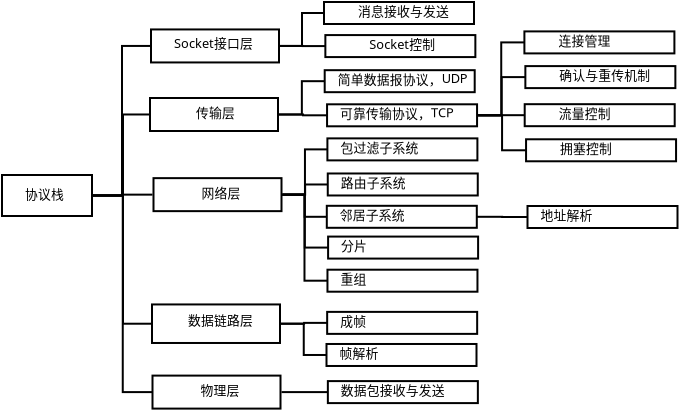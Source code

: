 <?xml version="1.0" encoding="UTF-8"?>
<dia:diagram xmlns:dia="http://www.lysator.liu.se/~alla/dia/">
  <dia:layer name="Background" visible="true" active="true">
    <dia:object type="Standard - Box" version="0" id="O0">
      <dia:attribute name="obj_pos">
        <dia:point val="1.3,0.113"/>
      </dia:attribute>
      <dia:attribute name="obj_bb">
        <dia:rectangle val="1.25,0.062;5.85,2.212"/>
      </dia:attribute>
      <dia:attribute name="elem_corner">
        <dia:point val="1.3,0.113"/>
      </dia:attribute>
      <dia:attribute name="elem_width">
        <dia:real val="4.5"/>
      </dia:attribute>
      <dia:attribute name="elem_height">
        <dia:real val="2.05"/>
      </dia:attribute>
      <dia:attribute name="show_background">
        <dia:boolean val="true"/>
      </dia:attribute>
    </dia:object>
    <dia:object type="Standard - Text" version="1" id="O1">
      <dia:attribute name="obj_pos">
        <dia:point val="2.45,1.312"/>
      </dia:attribute>
      <dia:attribute name="obj_bb">
        <dia:rectangle val="2.45,0.695;4.37,1.502"/>
      </dia:attribute>
      <dia:attribute name="text">
        <dia:composite type="text">
          <dia:attribute name="string">
            <dia:string>#协议栈#</dia:string>
          </dia:attribute>
          <dia:attribute name="font">
            <dia:font family="sans" style="0" name="Helvetica"/>
          </dia:attribute>
          <dia:attribute name="height">
            <dia:real val="0.8"/>
          </dia:attribute>
          <dia:attribute name="pos">
            <dia:point val="2.45,1.312"/>
          </dia:attribute>
          <dia:attribute name="color">
            <dia:color val="#000000"/>
          </dia:attribute>
          <dia:attribute name="alignment">
            <dia:enum val="0"/>
          </dia:attribute>
        </dia:composite>
      </dia:attribute>
      <dia:attribute name="valign">
        <dia:enum val="3"/>
      </dia:attribute>
    </dia:object>
    <dia:object type="Standard - Box" version="0" id="O2">
      <dia:attribute name="obj_pos">
        <dia:point val="8.7,-3.737"/>
      </dia:attribute>
      <dia:attribute name="obj_bb">
        <dia:rectangle val="8.65,-3.788;15.15,-2.038"/>
      </dia:attribute>
      <dia:attribute name="elem_corner">
        <dia:point val="8.7,-3.737"/>
      </dia:attribute>
      <dia:attribute name="elem_width">
        <dia:real val="6.4"/>
      </dia:attribute>
      <dia:attribute name="elem_height">
        <dia:real val="1.65"/>
      </dia:attribute>
      <dia:attribute name="show_background">
        <dia:boolean val="true"/>
      </dia:attribute>
    </dia:object>
    <dia:object type="Standard - Text" version="1" id="O3">
      <dia:attribute name="obj_pos">
        <dia:point val="11,-2.763"/>
      </dia:attribute>
      <dia:attribute name="obj_bb">
        <dia:rectangle val="11,-3.38;12.92,-2.572"/>
      </dia:attribute>
      <dia:attribute name="text">
        <dia:composite type="text">
          <dia:attribute name="string">
            <dia:string>#传输层#</dia:string>
          </dia:attribute>
          <dia:attribute name="font">
            <dia:font family="sans" style="0" name="Helvetica"/>
          </dia:attribute>
          <dia:attribute name="height">
            <dia:real val="0.8"/>
          </dia:attribute>
          <dia:attribute name="pos">
            <dia:point val="11,-2.763"/>
          </dia:attribute>
          <dia:attribute name="color">
            <dia:color val="#000000"/>
          </dia:attribute>
          <dia:attribute name="alignment">
            <dia:enum val="0"/>
          </dia:attribute>
        </dia:composite>
      </dia:attribute>
      <dia:attribute name="valign">
        <dia:enum val="3"/>
      </dia:attribute>
    </dia:object>
    <dia:object type="Standard - Box" version="0" id="O4">
      <dia:attribute name="obj_pos">
        <dia:point val="8.875,0.27"/>
      </dia:attribute>
      <dia:attribute name="obj_bb">
        <dia:rectangle val="8.825,0.22;15.325,1.97"/>
      </dia:attribute>
      <dia:attribute name="elem_corner">
        <dia:point val="8.875,0.27"/>
      </dia:attribute>
      <dia:attribute name="elem_width">
        <dia:real val="6.4"/>
      </dia:attribute>
      <dia:attribute name="elem_height">
        <dia:real val="1.65"/>
      </dia:attribute>
      <dia:attribute name="show_background">
        <dia:boolean val="true"/>
      </dia:attribute>
    </dia:object>
    <dia:object type="Standard - Text" version="1" id="O5">
      <dia:attribute name="obj_pos">
        <dia:point val="11.275,1.245"/>
      </dia:attribute>
      <dia:attribute name="obj_bb">
        <dia:rectangle val="11.275,0.627;13.195,1.435"/>
      </dia:attribute>
      <dia:attribute name="text">
        <dia:composite type="text">
          <dia:attribute name="string">
            <dia:string>#网络层#</dia:string>
          </dia:attribute>
          <dia:attribute name="font">
            <dia:font family="sans" style="0" name="Helvetica"/>
          </dia:attribute>
          <dia:attribute name="height">
            <dia:real val="0.8"/>
          </dia:attribute>
          <dia:attribute name="pos">
            <dia:point val="11.275,1.245"/>
          </dia:attribute>
          <dia:attribute name="color">
            <dia:color val="#000000"/>
          </dia:attribute>
          <dia:attribute name="alignment">
            <dia:enum val="0"/>
          </dia:attribute>
        </dia:composite>
      </dia:attribute>
      <dia:attribute name="valign">
        <dia:enum val="3"/>
      </dia:attribute>
    </dia:object>
    <dia:object type="Standard - Box" version="0" id="O6">
      <dia:attribute name="obj_pos">
        <dia:point val="8.75,-7.165"/>
      </dia:attribute>
      <dia:attribute name="obj_bb">
        <dia:rectangle val="8.7,-7.215;15.2,-5.465"/>
      </dia:attribute>
      <dia:attribute name="elem_corner">
        <dia:point val="8.75,-7.165"/>
      </dia:attribute>
      <dia:attribute name="elem_width">
        <dia:real val="6.4"/>
      </dia:attribute>
      <dia:attribute name="elem_height">
        <dia:real val="1.65"/>
      </dia:attribute>
      <dia:attribute name="show_background">
        <dia:boolean val="true"/>
      </dia:attribute>
    </dia:object>
    <dia:object type="Standard - Text" version="1" id="O7">
      <dia:attribute name="obj_pos">
        <dia:point val="9.9,-6.24"/>
      </dia:attribute>
      <dia:attribute name="obj_bb">
        <dia:rectangle val="9.9,-6.857;13.965,-6.05"/>
      </dia:attribute>
      <dia:attribute name="text">
        <dia:composite type="text">
          <dia:attribute name="string">
            <dia:string>#Socket接口层#</dia:string>
          </dia:attribute>
          <dia:attribute name="font">
            <dia:font family="sans" style="0" name="Helvetica"/>
          </dia:attribute>
          <dia:attribute name="height">
            <dia:real val="0.8"/>
          </dia:attribute>
          <dia:attribute name="pos">
            <dia:point val="9.9,-6.24"/>
          </dia:attribute>
          <dia:attribute name="color">
            <dia:color val="#000000"/>
          </dia:attribute>
          <dia:attribute name="alignment">
            <dia:enum val="0"/>
          </dia:attribute>
        </dia:composite>
      </dia:attribute>
      <dia:attribute name="valign">
        <dia:enum val="3"/>
      </dia:attribute>
    </dia:object>
    <dia:object type="Standard - Box" version="0" id="O8">
      <dia:attribute name="obj_pos">
        <dia:point val="8.8,6.585"/>
      </dia:attribute>
      <dia:attribute name="obj_bb">
        <dia:rectangle val="8.75,6.535;15.25,8.562"/>
      </dia:attribute>
      <dia:attribute name="elem_corner">
        <dia:point val="8.8,6.585"/>
      </dia:attribute>
      <dia:attribute name="elem_width">
        <dia:real val="6.4"/>
      </dia:attribute>
      <dia:attribute name="elem_height">
        <dia:real val="1.927"/>
      </dia:attribute>
      <dia:attribute name="show_background">
        <dia:boolean val="true"/>
      </dia:attribute>
    </dia:object>
    <dia:object type="Standard - Text" version="1" id="O9">
      <dia:attribute name="obj_pos">
        <dia:point val="10.6,7.61"/>
      </dia:attribute>
      <dia:attribute name="obj_bb">
        <dia:rectangle val="10.6,6.992;13.8,7.8"/>
      </dia:attribute>
      <dia:attribute name="text">
        <dia:composite type="text">
          <dia:attribute name="string">
            <dia:string>#数据链路层#</dia:string>
          </dia:attribute>
          <dia:attribute name="font">
            <dia:font family="sans" style="0" name="Helvetica"/>
          </dia:attribute>
          <dia:attribute name="height">
            <dia:real val="0.8"/>
          </dia:attribute>
          <dia:attribute name="pos">
            <dia:point val="10.6,7.61"/>
          </dia:attribute>
          <dia:attribute name="color">
            <dia:color val="#000000"/>
          </dia:attribute>
          <dia:attribute name="alignment">
            <dia:enum val="0"/>
          </dia:attribute>
        </dia:composite>
      </dia:attribute>
      <dia:attribute name="valign">
        <dia:enum val="3"/>
      </dia:attribute>
    </dia:object>
    <dia:object type="Standard - Box" version="0" id="O10">
      <dia:attribute name="obj_pos">
        <dia:point val="8.825,10.143"/>
      </dia:attribute>
      <dia:attribute name="obj_bb">
        <dia:rectangle val="8.775,10.092;15.275,11.842"/>
      </dia:attribute>
      <dia:attribute name="elem_corner">
        <dia:point val="8.825,10.143"/>
      </dia:attribute>
      <dia:attribute name="elem_width">
        <dia:real val="6.4"/>
      </dia:attribute>
      <dia:attribute name="elem_height">
        <dia:real val="1.65"/>
      </dia:attribute>
      <dia:attribute name="show_background">
        <dia:boolean val="true"/>
      </dia:attribute>
    </dia:object>
    <dia:object type="Standard - Text" version="1" id="O11">
      <dia:attribute name="obj_pos">
        <dia:point val="11.225,11.117"/>
      </dia:attribute>
      <dia:attribute name="obj_bb">
        <dia:rectangle val="11.225,10.5;13.145,11.307"/>
      </dia:attribute>
      <dia:attribute name="text">
        <dia:composite type="text">
          <dia:attribute name="string">
            <dia:string>#物理层#</dia:string>
          </dia:attribute>
          <dia:attribute name="font">
            <dia:font family="sans" style="0" name="Helvetica"/>
          </dia:attribute>
          <dia:attribute name="height">
            <dia:real val="0.8"/>
          </dia:attribute>
          <dia:attribute name="pos">
            <dia:point val="11.225,11.117"/>
          </dia:attribute>
          <dia:attribute name="color">
            <dia:color val="#000000"/>
          </dia:attribute>
          <dia:attribute name="alignment">
            <dia:enum val="0"/>
          </dia:attribute>
        </dia:composite>
      </dia:attribute>
      <dia:attribute name="valign">
        <dia:enum val="3"/>
      </dia:attribute>
    </dia:object>
    <dia:object type="Standard - ZigZagLine" version="1" id="O12">
      <dia:attribute name="obj_pos">
        <dia:point val="5.85,1.137"/>
      </dia:attribute>
      <dia:attribute name="obj_bb">
        <dia:rectangle val="5.8,-6.39;8.8,1.188"/>
      </dia:attribute>
      <dia:attribute name="orth_points">
        <dia:point val="5.85,1.137"/>
        <dia:point val="7.3,1.137"/>
        <dia:point val="7.3,-6.34"/>
        <dia:point val="8.75,-6.34"/>
      </dia:attribute>
      <dia:attribute name="orth_orient">
        <dia:enum val="0"/>
        <dia:enum val="1"/>
        <dia:enum val="0"/>
      </dia:attribute>
      <dia:attribute name="autorouting">
        <dia:boolean val="true"/>
      </dia:attribute>
      <dia:connections>
        <dia:connection handle="0" to="O0" connection="8"/>
        <dia:connection handle="1" to="O6" connection="3"/>
      </dia:connections>
    </dia:object>
    <dia:object type="Standard - ZigZagLine" version="1" id="O13">
      <dia:attribute name="obj_pos">
        <dia:point val="5.85,1.137"/>
      </dia:attribute>
      <dia:attribute name="obj_bb">
        <dia:rectangle val="5.8,1.045;8.875,1.188"/>
      </dia:attribute>
      <dia:attribute name="orth_points">
        <dia:point val="5.85,1.137"/>
        <dia:point val="7.337,1.137"/>
        <dia:point val="7.337,1.095"/>
        <dia:point val="8.825,1.095"/>
      </dia:attribute>
      <dia:attribute name="orth_orient">
        <dia:enum val="0"/>
        <dia:enum val="1"/>
        <dia:enum val="0"/>
      </dia:attribute>
      <dia:attribute name="autorouting">
        <dia:boolean val="true"/>
      </dia:attribute>
      <dia:connections>
        <dia:connection handle="0" to="O0" connection="8"/>
        <dia:connection handle="1" to="O4" connection="8"/>
      </dia:connections>
    </dia:object>
    <dia:object type="Standard - ZigZagLine" version="1" id="O14">
      <dia:attribute name="obj_pos">
        <dia:point val="5.8,1.137"/>
      </dia:attribute>
      <dia:attribute name="obj_bb">
        <dia:rectangle val="5.75,1.087;8.85,7.599"/>
      </dia:attribute>
      <dia:attribute name="orth_points">
        <dia:point val="5.8,1.137"/>
        <dia:point val="7.35,1.137"/>
        <dia:point val="7.35,7.549"/>
        <dia:point val="8.8,7.549"/>
      </dia:attribute>
      <dia:attribute name="orth_orient">
        <dia:enum val="0"/>
        <dia:enum val="1"/>
        <dia:enum val="0"/>
      </dia:attribute>
      <dia:attribute name="autorouting">
        <dia:boolean val="false"/>
      </dia:attribute>
      <dia:connections>
        <dia:connection handle="0" to="O0" connection="4"/>
        <dia:connection handle="1" to="O8" connection="3"/>
      </dia:connections>
    </dia:object>
    <dia:object type="Standard - ZigZagLine" version="1" id="O15">
      <dia:attribute name="obj_pos">
        <dia:point val="5.85,1.137"/>
      </dia:attribute>
      <dia:attribute name="obj_bb">
        <dia:rectangle val="5.8,1.087;8.875,11.018"/>
      </dia:attribute>
      <dia:attribute name="orth_points">
        <dia:point val="5.85,1.137"/>
        <dia:point val="7.338,1.137"/>
        <dia:point val="7.338,10.967"/>
        <dia:point val="8.825,10.967"/>
      </dia:attribute>
      <dia:attribute name="orth_orient">
        <dia:enum val="0"/>
        <dia:enum val="1"/>
        <dia:enum val="0"/>
      </dia:attribute>
      <dia:attribute name="autorouting">
        <dia:boolean val="true"/>
      </dia:attribute>
      <dia:connections>
        <dia:connection handle="0" to="O0" connection="8"/>
        <dia:connection handle="1" to="O10" connection="3"/>
      </dia:connections>
    </dia:object>
    <dia:object type="Standard - Box" version="0" id="O16">
      <dia:attribute name="obj_pos">
        <dia:point val="17.4,-8.537"/>
      </dia:attribute>
      <dia:attribute name="obj_bb">
        <dia:rectangle val="17.35,-8.588;24.95,-7.388"/>
      </dia:attribute>
      <dia:attribute name="elem_corner">
        <dia:point val="17.4,-8.537"/>
      </dia:attribute>
      <dia:attribute name="elem_width">
        <dia:real val="7.5"/>
      </dia:attribute>
      <dia:attribute name="elem_height">
        <dia:real val="1.1"/>
      </dia:attribute>
      <dia:attribute name="show_background">
        <dia:boolean val="true"/>
      </dia:attribute>
    </dia:object>
    <dia:object type="Standard - Text" version="1" id="O17">
      <dia:attribute name="obj_pos">
        <dia:point val="19.1,-7.838"/>
      </dia:attribute>
      <dia:attribute name="obj_bb">
        <dia:rectangle val="19.1,-8.455;23.58,-7.647"/>
      </dia:attribute>
      <dia:attribute name="text">
        <dia:composite type="text">
          <dia:attribute name="string">
            <dia:string>#消息接收与发送#</dia:string>
          </dia:attribute>
          <dia:attribute name="font">
            <dia:font family="sans" style="0" name="Helvetica"/>
          </dia:attribute>
          <dia:attribute name="height">
            <dia:real val="0.8"/>
          </dia:attribute>
          <dia:attribute name="pos">
            <dia:point val="19.1,-7.838"/>
          </dia:attribute>
          <dia:attribute name="color">
            <dia:color val="#000000"/>
          </dia:attribute>
          <dia:attribute name="alignment">
            <dia:enum val="0"/>
          </dia:attribute>
        </dia:composite>
      </dia:attribute>
      <dia:attribute name="valign">
        <dia:enum val="3"/>
      </dia:attribute>
    </dia:object>
    <dia:object type="Standard - Box" version="0" id="O18">
      <dia:attribute name="obj_pos">
        <dia:point val="17.468,-6.883"/>
      </dia:attribute>
      <dia:attribute name="obj_bb">
        <dia:rectangle val="17.418,-6.933;25.018,-5.732"/>
      </dia:attribute>
      <dia:attribute name="elem_corner">
        <dia:point val="17.468,-6.883"/>
      </dia:attribute>
      <dia:attribute name="elem_width">
        <dia:real val="7.5"/>
      </dia:attribute>
      <dia:attribute name="elem_height">
        <dia:real val="1.1"/>
      </dia:attribute>
      <dia:attribute name="show_background">
        <dia:boolean val="true"/>
      </dia:attribute>
    </dia:object>
    <dia:object type="Standard - Text" version="1" id="O19">
      <dia:attribute name="obj_pos">
        <dia:point val="19.668,-6.183"/>
      </dia:attribute>
      <dia:attribute name="obj_bb">
        <dia:rectangle val="19.668,-6.8;23.093,-5.992"/>
      </dia:attribute>
      <dia:attribute name="text">
        <dia:composite type="text">
          <dia:attribute name="string">
            <dia:string>#Socket控制#</dia:string>
          </dia:attribute>
          <dia:attribute name="font">
            <dia:font family="sans" style="0" name="Helvetica"/>
          </dia:attribute>
          <dia:attribute name="height">
            <dia:real val="0.8"/>
          </dia:attribute>
          <dia:attribute name="pos">
            <dia:point val="19.668,-6.183"/>
          </dia:attribute>
          <dia:attribute name="color">
            <dia:color val="#000000"/>
          </dia:attribute>
          <dia:attribute name="alignment">
            <dia:enum val="0"/>
          </dia:attribute>
        </dia:composite>
      </dia:attribute>
      <dia:attribute name="valign">
        <dia:enum val="3"/>
      </dia:attribute>
    </dia:object>
    <dia:object type="Standard - Box" version="0" id="O20">
      <dia:attribute name="obj_pos">
        <dia:point val="17.435,-5.128"/>
      </dia:attribute>
      <dia:attribute name="obj_bb">
        <dia:rectangle val="17.385,-5.178;24.985,-3.978"/>
      </dia:attribute>
      <dia:attribute name="elem_corner">
        <dia:point val="17.435,-5.128"/>
      </dia:attribute>
      <dia:attribute name="elem_width">
        <dia:real val="7.5"/>
      </dia:attribute>
      <dia:attribute name="elem_height">
        <dia:real val="1.1"/>
      </dia:attribute>
      <dia:attribute name="show_background">
        <dia:boolean val="true"/>
      </dia:attribute>
    </dia:object>
    <dia:object type="Standard - Text" version="1" id="O21">
      <dia:attribute name="obj_pos">
        <dia:point val="18.085,-4.428"/>
      </dia:attribute>
      <dia:attribute name="obj_bb">
        <dia:rectangle val="18.085,-5.045;24.55,-4.237"/>
      </dia:attribute>
      <dia:attribute name="text">
        <dia:composite type="text">
          <dia:attribute name="string">
            <dia:string>#简单数据报协议，UDP#</dia:string>
          </dia:attribute>
          <dia:attribute name="font">
            <dia:font family="sans" style="0" name="Helvetica"/>
          </dia:attribute>
          <dia:attribute name="height">
            <dia:real val="0.8"/>
          </dia:attribute>
          <dia:attribute name="pos">
            <dia:point val="18.085,-4.428"/>
          </dia:attribute>
          <dia:attribute name="color">
            <dia:color val="#000000"/>
          </dia:attribute>
          <dia:attribute name="alignment">
            <dia:enum val="0"/>
          </dia:attribute>
        </dia:composite>
      </dia:attribute>
      <dia:attribute name="valign">
        <dia:enum val="3"/>
      </dia:attribute>
    </dia:object>
    <dia:object type="Standard - Box" version="0" id="O22">
      <dia:attribute name="obj_pos">
        <dia:point val="17.553,-3.422"/>
      </dia:attribute>
      <dia:attribute name="obj_bb">
        <dia:rectangle val="17.503,-3.473;25.103,-2.272"/>
      </dia:attribute>
      <dia:attribute name="elem_corner">
        <dia:point val="17.553,-3.422"/>
      </dia:attribute>
      <dia:attribute name="elem_width">
        <dia:real val="7.5"/>
      </dia:attribute>
      <dia:attribute name="elem_height">
        <dia:real val="1.1"/>
      </dia:attribute>
      <dia:attribute name="show_background">
        <dia:boolean val="true"/>
      </dia:attribute>
    </dia:object>
    <dia:object type="Standard - Text" version="1" id="O23">
      <dia:attribute name="obj_pos">
        <dia:point val="18.203,-2.723"/>
      </dia:attribute>
      <dia:attribute name="obj_bb">
        <dia:rectangle val="18.203,-3.34;23.868,-2.533"/>
      </dia:attribute>
      <dia:attribute name="text">
        <dia:composite type="text">
          <dia:attribute name="string">
            <dia:string>#可靠传输协议，TCP#</dia:string>
          </dia:attribute>
          <dia:attribute name="font">
            <dia:font family="sans" style="0" name="Helvetica"/>
          </dia:attribute>
          <dia:attribute name="height">
            <dia:real val="0.8"/>
          </dia:attribute>
          <dia:attribute name="pos">
            <dia:point val="18.203,-2.723"/>
          </dia:attribute>
          <dia:attribute name="color">
            <dia:color val="#000000"/>
          </dia:attribute>
          <dia:attribute name="alignment">
            <dia:enum val="0"/>
          </dia:attribute>
        </dia:composite>
      </dia:attribute>
      <dia:attribute name="valign">
        <dia:enum val="3"/>
      </dia:attribute>
    </dia:object>
    <dia:object type="Standard - Box" version="0" id="O24">
      <dia:attribute name="obj_pos">
        <dia:point val="17.57,-1.718"/>
      </dia:attribute>
      <dia:attribute name="obj_bb">
        <dia:rectangle val="17.52,-1.768;25.12,-0.568"/>
      </dia:attribute>
      <dia:attribute name="elem_corner">
        <dia:point val="17.57,-1.718"/>
      </dia:attribute>
      <dia:attribute name="elem_width">
        <dia:real val="7.5"/>
      </dia:attribute>
      <dia:attribute name="elem_height">
        <dia:real val="1.1"/>
      </dia:attribute>
      <dia:attribute name="show_background">
        <dia:boolean val="true"/>
      </dia:attribute>
    </dia:object>
    <dia:object type="Standard - Text" version="1" id="O25">
      <dia:attribute name="obj_pos">
        <dia:point val="18.22,-1.018"/>
      </dia:attribute>
      <dia:attribute name="obj_bb">
        <dia:rectangle val="18.22,-1.655;22.08,-0.787"/>
      </dia:attribute>
      <dia:attribute name="text">
        <dia:composite type="text">
          <dia:attribute name="string">
            <dia:string>#包过滤子系统#</dia:string>
          </dia:attribute>
          <dia:attribute name="font">
            <dia:font family="sans" style="0" name="Helvetica"/>
          </dia:attribute>
          <dia:attribute name="height">
            <dia:real val="0.8"/>
          </dia:attribute>
          <dia:attribute name="pos">
            <dia:point val="18.22,-1.018"/>
          </dia:attribute>
          <dia:attribute name="color">
            <dia:color val="#000000"/>
          </dia:attribute>
          <dia:attribute name="alignment">
            <dia:enum val="0"/>
          </dia:attribute>
        </dia:composite>
      </dia:attribute>
      <dia:attribute name="valign">
        <dia:enum val="3"/>
      </dia:attribute>
    </dia:object>
    <dia:object type="Standard - Box" version="0" id="O26">
      <dia:attribute name="obj_pos">
        <dia:point val="17.588,0.037"/>
      </dia:attribute>
      <dia:attribute name="obj_bb">
        <dia:rectangle val="17.538,-0.013;25.138,1.188"/>
      </dia:attribute>
      <dia:attribute name="elem_corner">
        <dia:point val="17.588,0.037"/>
      </dia:attribute>
      <dia:attribute name="elem_width">
        <dia:real val="7.5"/>
      </dia:attribute>
      <dia:attribute name="elem_height">
        <dia:real val="1.1"/>
      </dia:attribute>
      <dia:attribute name="show_background">
        <dia:boolean val="true"/>
      </dia:attribute>
    </dia:object>
    <dia:object type="Standard - Text" version="1" id="O27">
      <dia:attribute name="obj_pos">
        <dia:point val="18.238,0.738"/>
      </dia:attribute>
      <dia:attribute name="obj_bb">
        <dia:rectangle val="18.238,0.1;21.458,0.968"/>
      </dia:attribute>
      <dia:attribute name="text">
        <dia:composite type="text">
          <dia:attribute name="string">
            <dia:string>#路由子系统#</dia:string>
          </dia:attribute>
          <dia:attribute name="font">
            <dia:font family="sans" style="0" name="Helvetica"/>
          </dia:attribute>
          <dia:attribute name="height">
            <dia:real val="0.8"/>
          </dia:attribute>
          <dia:attribute name="pos">
            <dia:point val="18.238,0.738"/>
          </dia:attribute>
          <dia:attribute name="color">
            <dia:color val="#000000"/>
          </dia:attribute>
          <dia:attribute name="alignment">
            <dia:enum val="0"/>
          </dia:attribute>
        </dia:composite>
      </dia:attribute>
      <dia:attribute name="valign">
        <dia:enum val="3"/>
      </dia:attribute>
    </dia:object>
    <dia:object type="Standard - Box" version="0" id="O28">
      <dia:attribute name="obj_pos">
        <dia:point val="17.605,3.192"/>
      </dia:attribute>
      <dia:attribute name="obj_bb">
        <dia:rectangle val="17.555,3.143;25.155,4.343"/>
      </dia:attribute>
      <dia:attribute name="elem_corner">
        <dia:point val="17.605,3.192"/>
      </dia:attribute>
      <dia:attribute name="elem_width">
        <dia:real val="7.5"/>
      </dia:attribute>
      <dia:attribute name="elem_height">
        <dia:real val="1.1"/>
      </dia:attribute>
      <dia:attribute name="show_background">
        <dia:boolean val="true"/>
      </dia:attribute>
    </dia:object>
    <dia:object type="Standard - Text" version="1" id="O29">
      <dia:attribute name="obj_pos">
        <dia:point val="18.255,3.893"/>
      </dia:attribute>
      <dia:attribute name="obj_bb">
        <dia:rectangle val="18.255,3.275;19.535,4.082"/>
      </dia:attribute>
      <dia:attribute name="text">
        <dia:composite type="text">
          <dia:attribute name="string">
            <dia:string>#分片#</dia:string>
          </dia:attribute>
          <dia:attribute name="font">
            <dia:font family="sans" style="0" name="Helvetica"/>
          </dia:attribute>
          <dia:attribute name="height">
            <dia:real val="0.8"/>
          </dia:attribute>
          <dia:attribute name="pos">
            <dia:point val="18.255,3.893"/>
          </dia:attribute>
          <dia:attribute name="color">
            <dia:color val="#000000"/>
          </dia:attribute>
          <dia:attribute name="alignment">
            <dia:enum val="0"/>
          </dia:attribute>
        </dia:composite>
      </dia:attribute>
      <dia:attribute name="valign">
        <dia:enum val="3"/>
      </dia:attribute>
    </dia:object>
    <dia:object type="Standard - Box" version="0" id="O30">
      <dia:attribute name="obj_pos">
        <dia:point val="17.573,4.848"/>
      </dia:attribute>
      <dia:attribute name="obj_bb">
        <dia:rectangle val="17.523,4.798;25.123,5.997"/>
      </dia:attribute>
      <dia:attribute name="elem_corner">
        <dia:point val="17.573,4.848"/>
      </dia:attribute>
      <dia:attribute name="elem_width">
        <dia:real val="7.5"/>
      </dia:attribute>
      <dia:attribute name="elem_height">
        <dia:real val="1.1"/>
      </dia:attribute>
      <dia:attribute name="show_background">
        <dia:boolean val="true"/>
      </dia:attribute>
    </dia:object>
    <dia:object type="Standard - Text" version="1" id="O31">
      <dia:attribute name="obj_pos">
        <dia:point val="18.223,5.548"/>
      </dia:attribute>
      <dia:attribute name="obj_bb">
        <dia:rectangle val="18.223,4.93;19.503,5.737"/>
      </dia:attribute>
      <dia:attribute name="text">
        <dia:composite type="text">
          <dia:attribute name="string">
            <dia:string>#重组#</dia:string>
          </dia:attribute>
          <dia:attribute name="font">
            <dia:font family="sans" style="0" name="Helvetica"/>
          </dia:attribute>
          <dia:attribute name="height">
            <dia:real val="0.8"/>
          </dia:attribute>
          <dia:attribute name="pos">
            <dia:point val="18.223,5.548"/>
          </dia:attribute>
          <dia:attribute name="color">
            <dia:color val="#000000"/>
          </dia:attribute>
          <dia:attribute name="alignment">
            <dia:enum val="0"/>
          </dia:attribute>
        </dia:composite>
      </dia:attribute>
      <dia:attribute name="valign">
        <dia:enum val="3"/>
      </dia:attribute>
    </dia:object>
    <dia:object type="Standard - Box" version="0" id="O32">
      <dia:attribute name="obj_pos">
        <dia:point val="17.54,1.653"/>
      </dia:attribute>
      <dia:attribute name="obj_bb">
        <dia:rectangle val="17.49,1.603;25.09,2.803"/>
      </dia:attribute>
      <dia:attribute name="elem_corner">
        <dia:point val="17.54,1.653"/>
      </dia:attribute>
      <dia:attribute name="elem_width">
        <dia:real val="7.5"/>
      </dia:attribute>
      <dia:attribute name="elem_height">
        <dia:real val="1.1"/>
      </dia:attribute>
      <dia:attribute name="show_background">
        <dia:boolean val="true"/>
      </dia:attribute>
    </dia:object>
    <dia:object type="Standard - Text" version="1" id="O33">
      <dia:attribute name="obj_pos">
        <dia:point val="18.19,2.353"/>
      </dia:attribute>
      <dia:attribute name="obj_bb">
        <dia:rectangle val="18.19,1.735;21.39,2.542"/>
      </dia:attribute>
      <dia:attribute name="text">
        <dia:composite type="text">
          <dia:attribute name="string">
            <dia:string>#邻居子系统#</dia:string>
          </dia:attribute>
          <dia:attribute name="font">
            <dia:font family="sans" style="0" name="Helvetica"/>
          </dia:attribute>
          <dia:attribute name="height">
            <dia:real val="0.8"/>
          </dia:attribute>
          <dia:attribute name="pos">
            <dia:point val="18.19,2.353"/>
          </dia:attribute>
          <dia:attribute name="color">
            <dia:color val="#000000"/>
          </dia:attribute>
          <dia:attribute name="alignment">
            <dia:enum val="0"/>
          </dia:attribute>
        </dia:composite>
      </dia:attribute>
      <dia:attribute name="valign">
        <dia:enum val="3"/>
      </dia:attribute>
    </dia:object>
    <dia:object type="Standard - Box" version="0" id="O34">
      <dia:attribute name="obj_pos">
        <dia:point val="17.558,6.957"/>
      </dia:attribute>
      <dia:attribute name="obj_bb">
        <dia:rectangle val="17.508,6.907;25.108,8.107"/>
      </dia:attribute>
      <dia:attribute name="elem_corner">
        <dia:point val="17.558,6.957"/>
      </dia:attribute>
      <dia:attribute name="elem_width">
        <dia:real val="7.5"/>
      </dia:attribute>
      <dia:attribute name="elem_height">
        <dia:real val="1.1"/>
      </dia:attribute>
      <dia:attribute name="show_background">
        <dia:boolean val="true"/>
      </dia:attribute>
    </dia:object>
    <dia:object type="Standard - Text" version="1" id="O35">
      <dia:attribute name="obj_pos">
        <dia:point val="18.208,7.657"/>
      </dia:attribute>
      <dia:attribute name="obj_bb">
        <dia:rectangle val="18.208,7.04;19.488,7.848"/>
      </dia:attribute>
      <dia:attribute name="text">
        <dia:composite type="text">
          <dia:attribute name="string">
            <dia:string>#成帧#</dia:string>
          </dia:attribute>
          <dia:attribute name="font">
            <dia:font family="sans" style="0" name="Helvetica"/>
          </dia:attribute>
          <dia:attribute name="height">
            <dia:real val="0.8"/>
          </dia:attribute>
          <dia:attribute name="pos">
            <dia:point val="18.208,7.657"/>
          </dia:attribute>
          <dia:attribute name="color">
            <dia:color val="#000000"/>
          </dia:attribute>
          <dia:attribute name="alignment">
            <dia:enum val="0"/>
          </dia:attribute>
        </dia:composite>
      </dia:attribute>
      <dia:attribute name="valign">
        <dia:enum val="3"/>
      </dia:attribute>
    </dia:object>
    <dia:object type="Standard - Box" version="0" id="O36">
      <dia:attribute name="obj_pos">
        <dia:point val="17.525,8.562"/>
      </dia:attribute>
      <dia:attribute name="obj_bb">
        <dia:rectangle val="17.475,8.512;25.075,9.713"/>
      </dia:attribute>
      <dia:attribute name="elem_corner">
        <dia:point val="17.525,8.562"/>
      </dia:attribute>
      <dia:attribute name="elem_width">
        <dia:real val="7.5"/>
      </dia:attribute>
      <dia:attribute name="elem_height">
        <dia:real val="1.1"/>
      </dia:attribute>
      <dia:attribute name="show_background">
        <dia:boolean val="true"/>
      </dia:attribute>
    </dia:object>
    <dia:object type="Standard - Text" version="1" id="O37">
      <dia:attribute name="obj_pos">
        <dia:point val="18.175,9.262"/>
      </dia:attribute>
      <dia:attribute name="obj_bb">
        <dia:rectangle val="18.175,8.645;20.095,9.453"/>
      </dia:attribute>
      <dia:attribute name="text">
        <dia:composite type="text">
          <dia:attribute name="string">
            <dia:string>#帧解析#</dia:string>
          </dia:attribute>
          <dia:attribute name="font">
            <dia:font family="sans" style="0" name="Helvetica"/>
          </dia:attribute>
          <dia:attribute name="height">
            <dia:real val="0.8"/>
          </dia:attribute>
          <dia:attribute name="pos">
            <dia:point val="18.175,9.262"/>
          </dia:attribute>
          <dia:attribute name="color">
            <dia:color val="#000000"/>
          </dia:attribute>
          <dia:attribute name="alignment">
            <dia:enum val="0"/>
          </dia:attribute>
        </dia:composite>
      </dia:attribute>
      <dia:attribute name="valign">
        <dia:enum val="3"/>
      </dia:attribute>
    </dia:object>
    <dia:object type="Standard - Box" version="0" id="O38">
      <dia:attribute name="obj_pos">
        <dia:point val="17.593,10.418"/>
      </dia:attribute>
      <dia:attribute name="obj_bb">
        <dia:rectangle val="17.543,10.367;25.143,11.568"/>
      </dia:attribute>
      <dia:attribute name="elem_corner">
        <dia:point val="17.593,10.418"/>
      </dia:attribute>
      <dia:attribute name="elem_width">
        <dia:real val="7.5"/>
      </dia:attribute>
      <dia:attribute name="elem_height">
        <dia:real val="1.1"/>
      </dia:attribute>
      <dia:attribute name="show_background">
        <dia:boolean val="true"/>
      </dia:attribute>
    </dia:object>
    <dia:object type="Standard - Text" version="1" id="O39">
      <dia:attribute name="obj_pos">
        <dia:point val="18.243,11.117"/>
      </dia:attribute>
      <dia:attribute name="obj_bb">
        <dia:rectangle val="18.243,10.5;23.363,11.307"/>
      </dia:attribute>
      <dia:attribute name="text">
        <dia:composite type="text">
          <dia:attribute name="string">
            <dia:string>#数据包接收与发送#</dia:string>
          </dia:attribute>
          <dia:attribute name="font">
            <dia:font family="sans" style="0" name="Helvetica"/>
          </dia:attribute>
          <dia:attribute name="height">
            <dia:real val="0.8"/>
          </dia:attribute>
          <dia:attribute name="pos">
            <dia:point val="18.243,11.117"/>
          </dia:attribute>
          <dia:attribute name="color">
            <dia:color val="#000000"/>
          </dia:attribute>
          <dia:attribute name="alignment">
            <dia:enum val="0"/>
          </dia:attribute>
        </dia:composite>
      </dia:attribute>
      <dia:attribute name="valign">
        <dia:enum val="3"/>
      </dia:attribute>
    </dia:object>
    <dia:object type="Standard - Box" version="0" id="O40">
      <dia:attribute name="obj_pos">
        <dia:point val="27.468,-5.332"/>
      </dia:attribute>
      <dia:attribute name="obj_bb">
        <dia:rectangle val="27.418,-5.383;35.018,-4.183"/>
      </dia:attribute>
      <dia:attribute name="elem_corner">
        <dia:point val="27.468,-5.332"/>
      </dia:attribute>
      <dia:attribute name="elem_width">
        <dia:real val="7.5"/>
      </dia:attribute>
      <dia:attribute name="elem_height">
        <dia:real val="1.1"/>
      </dia:attribute>
      <dia:attribute name="show_background">
        <dia:boolean val="true"/>
      </dia:attribute>
    </dia:object>
    <dia:object type="Standard - Text" version="1" id="O41">
      <dia:attribute name="obj_pos">
        <dia:point val="29.168,-4.633"/>
      </dia:attribute>
      <dia:attribute name="obj_bb">
        <dia:rectangle val="29.168,-5.25;33.648,-4.442"/>
      </dia:attribute>
      <dia:attribute name="text">
        <dia:composite type="text">
          <dia:attribute name="string">
            <dia:string>#确认与重传机制#</dia:string>
          </dia:attribute>
          <dia:attribute name="font">
            <dia:font family="sans" style="0" name="Helvetica"/>
          </dia:attribute>
          <dia:attribute name="height">
            <dia:real val="0.8"/>
          </dia:attribute>
          <dia:attribute name="pos">
            <dia:point val="29.168,-4.633"/>
          </dia:attribute>
          <dia:attribute name="color">
            <dia:color val="#000000"/>
          </dia:attribute>
          <dia:attribute name="alignment">
            <dia:enum val="0"/>
          </dia:attribute>
        </dia:composite>
      </dia:attribute>
      <dia:attribute name="valign">
        <dia:enum val="3"/>
      </dia:attribute>
    </dia:object>
    <dia:object type="Standard - Box" version="0" id="O42">
      <dia:attribute name="obj_pos">
        <dia:point val="27.435,-3.428"/>
      </dia:attribute>
      <dia:attribute name="obj_bb">
        <dia:rectangle val="27.385,-3.478;34.985,-2.277"/>
      </dia:attribute>
      <dia:attribute name="elem_corner">
        <dia:point val="27.435,-3.428"/>
      </dia:attribute>
      <dia:attribute name="elem_width">
        <dia:real val="7.5"/>
      </dia:attribute>
      <dia:attribute name="elem_height">
        <dia:real val="1.1"/>
      </dia:attribute>
      <dia:attribute name="show_background">
        <dia:boolean val="true"/>
      </dia:attribute>
    </dia:object>
    <dia:object type="Standard - Text" version="1" id="O43">
      <dia:attribute name="obj_pos">
        <dia:point val="29.135,-2.728"/>
      </dia:attribute>
      <dia:attribute name="obj_bb">
        <dia:rectangle val="29.135,-3.345;31.695,-2.538"/>
      </dia:attribute>
      <dia:attribute name="text">
        <dia:composite type="text">
          <dia:attribute name="string">
            <dia:string>#流量控制#</dia:string>
          </dia:attribute>
          <dia:attribute name="font">
            <dia:font family="sans" style="0" name="Helvetica"/>
          </dia:attribute>
          <dia:attribute name="height">
            <dia:real val="0.8"/>
          </dia:attribute>
          <dia:attribute name="pos">
            <dia:point val="29.135,-2.728"/>
          </dia:attribute>
          <dia:attribute name="color">
            <dia:color val="#000000"/>
          </dia:attribute>
          <dia:attribute name="alignment">
            <dia:enum val="0"/>
          </dia:attribute>
        </dia:composite>
      </dia:attribute>
      <dia:attribute name="valign">
        <dia:enum val="3"/>
      </dia:attribute>
    </dia:object>
    <dia:object type="Standard - Box" version="0" id="O44">
      <dia:attribute name="obj_pos">
        <dia:point val="27.503,-1.673"/>
      </dia:attribute>
      <dia:attribute name="obj_bb">
        <dia:rectangle val="27.453,-1.722;35.053,-0.522"/>
      </dia:attribute>
      <dia:attribute name="elem_corner">
        <dia:point val="27.503,-1.673"/>
      </dia:attribute>
      <dia:attribute name="elem_width">
        <dia:real val="7.5"/>
      </dia:attribute>
      <dia:attribute name="elem_height">
        <dia:real val="1.1"/>
      </dia:attribute>
      <dia:attribute name="show_background">
        <dia:boolean val="true"/>
      </dia:attribute>
    </dia:object>
    <dia:object type="Standard - Text" version="1" id="O45">
      <dia:attribute name="obj_pos">
        <dia:point val="29.203,-0.973"/>
      </dia:attribute>
      <dia:attribute name="obj_bb">
        <dia:rectangle val="29.203,-1.59;31.763,-0.782"/>
      </dia:attribute>
      <dia:attribute name="text">
        <dia:composite type="text">
          <dia:attribute name="string">
            <dia:string>#拥塞控制#</dia:string>
          </dia:attribute>
          <dia:attribute name="font">
            <dia:font family="sans" style="0" name="Helvetica"/>
          </dia:attribute>
          <dia:attribute name="height">
            <dia:real val="0.8"/>
          </dia:attribute>
          <dia:attribute name="pos">
            <dia:point val="29.203,-0.973"/>
          </dia:attribute>
          <dia:attribute name="color">
            <dia:color val="#000000"/>
          </dia:attribute>
          <dia:attribute name="alignment">
            <dia:enum val="0"/>
          </dia:attribute>
        </dia:composite>
      </dia:attribute>
      <dia:attribute name="valign">
        <dia:enum val="3"/>
      </dia:attribute>
    </dia:object>
    <dia:object type="Standard - Box" version="0" id="O46">
      <dia:attribute name="obj_pos">
        <dia:point val="27.42,-7.067"/>
      </dia:attribute>
      <dia:attribute name="obj_bb">
        <dia:rectangle val="27.37,-7.117;34.97,-5.918"/>
      </dia:attribute>
      <dia:attribute name="elem_corner">
        <dia:point val="27.42,-7.067"/>
      </dia:attribute>
      <dia:attribute name="elem_width">
        <dia:real val="7.5"/>
      </dia:attribute>
      <dia:attribute name="elem_height">
        <dia:real val="1.1"/>
      </dia:attribute>
      <dia:attribute name="show_background">
        <dia:boolean val="true"/>
      </dia:attribute>
    </dia:object>
    <dia:object type="Standard - Text" version="1" id="O47">
      <dia:attribute name="obj_pos">
        <dia:point val="29.12,-6.367"/>
      </dia:attribute>
      <dia:attribute name="obj_bb">
        <dia:rectangle val="29.12,-6.985;31.68,-6.178"/>
      </dia:attribute>
      <dia:attribute name="text">
        <dia:composite type="text">
          <dia:attribute name="string">
            <dia:string>#连接管理#</dia:string>
          </dia:attribute>
          <dia:attribute name="font">
            <dia:font family="sans" style="0" name="Helvetica"/>
          </dia:attribute>
          <dia:attribute name="height">
            <dia:real val="0.8"/>
          </dia:attribute>
          <dia:attribute name="pos">
            <dia:point val="29.12,-6.367"/>
          </dia:attribute>
          <dia:attribute name="color">
            <dia:color val="#000000"/>
          </dia:attribute>
          <dia:attribute name="alignment">
            <dia:enum val="0"/>
          </dia:attribute>
        </dia:composite>
      </dia:attribute>
      <dia:attribute name="valign">
        <dia:enum val="3"/>
      </dia:attribute>
    </dia:object>
    <dia:object type="Standard - ZigZagLine" version="1" id="O48">
      <dia:attribute name="obj_pos">
        <dia:point val="15.2,-6.34"/>
      </dia:attribute>
      <dia:attribute name="obj_bb">
        <dia:rectangle val="15.15,-8.037;17.45,-6.29"/>
      </dia:attribute>
      <dia:attribute name="orth_points">
        <dia:point val="15.2,-6.34"/>
        <dia:point val="16.3,-6.34"/>
        <dia:point val="16.3,-7.987"/>
        <dia:point val="17.4,-7.987"/>
      </dia:attribute>
      <dia:attribute name="orth_orient">
        <dia:enum val="0"/>
        <dia:enum val="1"/>
        <dia:enum val="0"/>
      </dia:attribute>
      <dia:attribute name="autorouting">
        <dia:boolean val="true"/>
      </dia:attribute>
      <dia:connections>
        <dia:connection handle="0" to="O6" connection="8"/>
        <dia:connection handle="1" to="O16" connection="3"/>
      </dia:connections>
    </dia:object>
    <dia:object type="Standard - ZigZagLine" version="1" id="O49">
      <dia:attribute name="obj_pos">
        <dia:point val="15.2,-6.34"/>
      </dia:attribute>
      <dia:attribute name="obj_bb">
        <dia:rectangle val="15.15,-6.39;17.518,-6.282"/>
      </dia:attribute>
      <dia:attribute name="orth_points">
        <dia:point val="15.2,-6.34"/>
        <dia:point val="16.334,-6.34"/>
        <dia:point val="16.334,-6.332"/>
        <dia:point val="17.468,-6.332"/>
      </dia:attribute>
      <dia:attribute name="orth_orient">
        <dia:enum val="0"/>
        <dia:enum val="1"/>
        <dia:enum val="0"/>
      </dia:attribute>
      <dia:attribute name="autorouting">
        <dia:boolean val="true"/>
      </dia:attribute>
      <dia:connections>
        <dia:connection handle="0" to="O6" connection="8"/>
        <dia:connection handle="1" to="O18" connection="3"/>
      </dia:connections>
    </dia:object>
    <dia:object type="Standard - ZigZagLine" version="1" id="O50">
      <dia:attribute name="obj_pos">
        <dia:point val="15.15,-2.913"/>
      </dia:attribute>
      <dia:attribute name="obj_bb">
        <dia:rectangle val="15.1,-4.628;17.485,-2.862"/>
      </dia:attribute>
      <dia:attribute name="orth_points">
        <dia:point val="15.15,-2.913"/>
        <dia:point val="16.293,-2.913"/>
        <dia:point val="16.293,-4.577"/>
        <dia:point val="17.435,-4.577"/>
      </dia:attribute>
      <dia:attribute name="orth_orient">
        <dia:enum val="0"/>
        <dia:enum val="1"/>
        <dia:enum val="0"/>
      </dia:attribute>
      <dia:attribute name="autorouting">
        <dia:boolean val="true"/>
      </dia:attribute>
      <dia:connections>
        <dia:connection handle="0" to="O2" connection="8"/>
        <dia:connection handle="1" to="O20" connection="3"/>
      </dia:connections>
    </dia:object>
    <dia:object type="Standard - ZigZagLine" version="1" id="O51">
      <dia:attribute name="obj_pos">
        <dia:point val="15.15,-2.913"/>
      </dia:attribute>
      <dia:attribute name="obj_bb">
        <dia:rectangle val="15.1,-2.962;17.603,-2.822"/>
      </dia:attribute>
      <dia:attribute name="orth_points">
        <dia:point val="15.15,-2.913"/>
        <dia:point val="16.352,-2.913"/>
        <dia:point val="16.352,-2.873"/>
        <dia:point val="17.553,-2.873"/>
      </dia:attribute>
      <dia:attribute name="orth_orient">
        <dia:enum val="0"/>
        <dia:enum val="1"/>
        <dia:enum val="0"/>
      </dia:attribute>
      <dia:attribute name="autorouting">
        <dia:boolean val="true"/>
      </dia:attribute>
      <dia:connections>
        <dia:connection handle="0" to="O2" connection="8"/>
        <dia:connection handle="1" to="O22" connection="3"/>
      </dia:connections>
    </dia:object>
    <dia:object type="Standard - ZigZagLine" version="1" id="O52">
      <dia:attribute name="obj_pos">
        <dia:point val="15.325,1.095"/>
      </dia:attribute>
      <dia:attribute name="obj_bb">
        <dia:rectangle val="15.275,-1.218;17.62,1.145"/>
      </dia:attribute>
      <dia:attribute name="orth_points">
        <dia:point val="15.325,1.095"/>
        <dia:point val="16.448,1.095"/>
        <dia:point val="16.448,-1.167"/>
        <dia:point val="17.57,-1.167"/>
      </dia:attribute>
      <dia:attribute name="orth_orient">
        <dia:enum val="0"/>
        <dia:enum val="1"/>
        <dia:enum val="0"/>
      </dia:attribute>
      <dia:attribute name="autorouting">
        <dia:boolean val="true"/>
      </dia:attribute>
      <dia:connections>
        <dia:connection handle="0" to="O4" connection="8"/>
        <dia:connection handle="1" to="O24" connection="3"/>
      </dia:connections>
    </dia:object>
    <dia:object type="Standard - ZigZagLine" version="1" id="O53">
      <dia:attribute name="obj_pos">
        <dia:point val="15.325,1.095"/>
      </dia:attribute>
      <dia:attribute name="obj_bb">
        <dia:rectangle val="15.275,0.537;17.638,1.145"/>
      </dia:attribute>
      <dia:attribute name="orth_points">
        <dia:point val="15.325,1.095"/>
        <dia:point val="16.456,1.095"/>
        <dia:point val="16.456,0.588"/>
        <dia:point val="17.588,0.588"/>
      </dia:attribute>
      <dia:attribute name="orth_orient">
        <dia:enum val="0"/>
        <dia:enum val="1"/>
        <dia:enum val="0"/>
      </dia:attribute>
      <dia:attribute name="autorouting">
        <dia:boolean val="true"/>
      </dia:attribute>
      <dia:connections>
        <dia:connection handle="0" to="O4" connection="8"/>
        <dia:connection handle="1" to="O26" connection="3"/>
      </dia:connections>
    </dia:object>
    <dia:object type="Standard - ZigZagLine" version="1" id="O54">
      <dia:attribute name="obj_pos">
        <dia:point val="15.275,1.095"/>
      </dia:attribute>
      <dia:attribute name="obj_bb">
        <dia:rectangle val="15.225,1.045;17.655,3.792"/>
      </dia:attribute>
      <dia:attribute name="orth_points">
        <dia:point val="15.275,1.095"/>
        <dia:point val="16.44,1.095"/>
        <dia:point val="16.44,3.743"/>
        <dia:point val="17.605,3.743"/>
      </dia:attribute>
      <dia:attribute name="orth_orient">
        <dia:enum val="0"/>
        <dia:enum val="1"/>
        <dia:enum val="0"/>
      </dia:attribute>
      <dia:attribute name="autorouting">
        <dia:boolean val="true"/>
      </dia:attribute>
      <dia:connections>
        <dia:connection handle="0" to="O4" connection="4"/>
        <dia:connection handle="1" to="O28" connection="3"/>
      </dia:connections>
    </dia:object>
    <dia:object type="Standard - ZigZagLine" version="1" id="O55">
      <dia:attribute name="obj_pos">
        <dia:point val="15.275,1.095"/>
      </dia:attribute>
      <dia:attribute name="obj_bb">
        <dia:rectangle val="15.225,1.045;17.623,5.447"/>
      </dia:attribute>
      <dia:attribute name="orth_points">
        <dia:point val="15.275,1.095"/>
        <dia:point val="16.424,1.095"/>
        <dia:point val="16.424,5.397"/>
        <dia:point val="17.573,5.397"/>
      </dia:attribute>
      <dia:attribute name="orth_orient">
        <dia:enum val="0"/>
        <dia:enum val="1"/>
        <dia:enum val="0"/>
      </dia:attribute>
      <dia:attribute name="autorouting">
        <dia:boolean val="true"/>
      </dia:attribute>
      <dia:connections>
        <dia:connection handle="0" to="O4" connection="4"/>
        <dia:connection handle="1" to="O30" connection="3"/>
      </dia:connections>
    </dia:object>
    <dia:object type="Standard - ZigZagLine" version="1" id="O56">
      <dia:attribute name="obj_pos">
        <dia:point val="15.325,1.095"/>
      </dia:attribute>
      <dia:attribute name="obj_bb">
        <dia:rectangle val="15.275,1.045;17.59,2.252"/>
      </dia:attribute>
      <dia:attribute name="orth_points">
        <dia:point val="15.325,1.095"/>
        <dia:point val="16.433,1.095"/>
        <dia:point val="16.433,2.203"/>
        <dia:point val="17.54,2.203"/>
      </dia:attribute>
      <dia:attribute name="orth_orient">
        <dia:enum val="0"/>
        <dia:enum val="1"/>
        <dia:enum val="0"/>
      </dia:attribute>
      <dia:attribute name="autorouting">
        <dia:boolean val="true"/>
      </dia:attribute>
      <dia:connections>
        <dia:connection handle="0" to="O4" connection="8"/>
        <dia:connection handle="1" to="O32" connection="3"/>
      </dia:connections>
    </dia:object>
    <dia:object type="Standard - ZigZagLine" version="1" id="O57">
      <dia:attribute name="obj_pos">
        <dia:point val="15.25,7.549"/>
      </dia:attribute>
      <dia:attribute name="obj_bb">
        <dia:rectangle val="15.2,7.457;17.608,7.599"/>
      </dia:attribute>
      <dia:attribute name="orth_points">
        <dia:point val="15.25,7.549"/>
        <dia:point val="16.404,7.549"/>
        <dia:point val="16.404,7.508"/>
        <dia:point val="17.558,7.508"/>
      </dia:attribute>
      <dia:attribute name="orth_orient">
        <dia:enum val="0"/>
        <dia:enum val="1"/>
        <dia:enum val="0"/>
      </dia:attribute>
      <dia:attribute name="autorouting">
        <dia:boolean val="true"/>
      </dia:attribute>
      <dia:connections>
        <dia:connection handle="0" to="O8" connection="8"/>
        <dia:connection handle="1" to="O34" connection="3"/>
      </dia:connections>
    </dia:object>
    <dia:object type="Standard - ZigZagLine" version="1" id="O58">
      <dia:attribute name="obj_pos">
        <dia:point val="15.25,7.549"/>
      </dia:attribute>
      <dia:attribute name="obj_bb">
        <dia:rectangle val="15.2,7.499;17.575,9.162"/>
      </dia:attribute>
      <dia:attribute name="orth_points">
        <dia:point val="15.25,7.549"/>
        <dia:point val="16.388,7.549"/>
        <dia:point val="16.388,9.113"/>
        <dia:point val="17.525,9.113"/>
      </dia:attribute>
      <dia:attribute name="orth_orient">
        <dia:enum val="0"/>
        <dia:enum val="1"/>
        <dia:enum val="0"/>
      </dia:attribute>
      <dia:attribute name="autorouting">
        <dia:boolean val="true"/>
      </dia:attribute>
      <dia:connections>
        <dia:connection handle="0" to="O8" connection="8"/>
        <dia:connection handle="1" to="O36" connection="3"/>
      </dia:connections>
    </dia:object>
    <dia:object type="Standard - ZigZagLine" version="1" id="O59">
      <dia:attribute name="obj_pos">
        <dia:point val="15.275,10.967"/>
      </dia:attribute>
      <dia:attribute name="obj_bb">
        <dia:rectangle val="15.225,10.918;17.643,11.018"/>
      </dia:attribute>
      <dia:attribute name="orth_points">
        <dia:point val="15.275,10.967"/>
        <dia:point val="15.325,10.967"/>
        <dia:point val="17.543,10.967"/>
        <dia:point val="17.593,10.967"/>
      </dia:attribute>
      <dia:attribute name="orth_orient">
        <dia:enum val="0"/>
        <dia:enum val="1"/>
        <dia:enum val="0"/>
      </dia:attribute>
      <dia:attribute name="autorouting">
        <dia:boolean val="true"/>
      </dia:attribute>
      <dia:connections>
        <dia:connection handle="0" to="O10" connection="8"/>
        <dia:connection handle="1" to="O38" connection="3"/>
      </dia:connections>
    </dia:object>
    <dia:object type="Standard - ZigZagLine" version="1" id="O60">
      <dia:attribute name="obj_pos">
        <dia:point val="5.8,1.137"/>
      </dia:attribute>
      <dia:attribute name="obj_bb">
        <dia:rectangle val="5.75,-2.962;8.75,1.188"/>
      </dia:attribute>
      <dia:attribute name="orth_points">
        <dia:point val="5.8,1.137"/>
        <dia:point val="7.35,1.137"/>
        <dia:point val="7.35,-2.913"/>
        <dia:point val="8.7,-2.913"/>
      </dia:attribute>
      <dia:attribute name="orth_orient">
        <dia:enum val="0"/>
        <dia:enum val="1"/>
        <dia:enum val="0"/>
      </dia:attribute>
      <dia:attribute name="autorouting">
        <dia:boolean val="false"/>
      </dia:attribute>
      <dia:connections>
        <dia:connection handle="0" to="O0" connection="4"/>
        <dia:connection handle="1" to="O2" connection="3"/>
      </dia:connections>
    </dia:object>
    <dia:object type="Standard - ZigZagLine" version="1" id="O61">
      <dia:attribute name="obj_pos">
        <dia:point val="25.103,-2.873"/>
      </dia:attribute>
      <dia:attribute name="obj_bb">
        <dia:rectangle val="25.053,-6.567;27.47,-2.822"/>
      </dia:attribute>
      <dia:attribute name="orth_points">
        <dia:point val="25.103,-2.873"/>
        <dia:point val="26.262,-2.873"/>
        <dia:point val="26.262,-6.518"/>
        <dia:point val="27.42,-6.518"/>
      </dia:attribute>
      <dia:attribute name="orth_orient">
        <dia:enum val="0"/>
        <dia:enum val="1"/>
        <dia:enum val="0"/>
      </dia:attribute>
      <dia:attribute name="autorouting">
        <dia:boolean val="true"/>
      </dia:attribute>
      <dia:connections>
        <dia:connection handle="0" to="O22" connection="8"/>
        <dia:connection handle="1" to="O46" connection="3"/>
      </dia:connections>
    </dia:object>
    <dia:object type="Standard - ZigZagLine" version="1" id="O62">
      <dia:attribute name="obj_pos">
        <dia:point val="25.103,-2.873"/>
      </dia:attribute>
      <dia:attribute name="obj_bb">
        <dia:rectangle val="25.053,-4.832;27.518,-2.822"/>
      </dia:attribute>
      <dia:attribute name="orth_points">
        <dia:point val="25.103,-2.873"/>
        <dia:point val="26.285,-2.873"/>
        <dia:point val="26.285,-4.782"/>
        <dia:point val="27.468,-4.782"/>
      </dia:attribute>
      <dia:attribute name="orth_orient">
        <dia:enum val="0"/>
        <dia:enum val="1"/>
        <dia:enum val="0"/>
      </dia:attribute>
      <dia:attribute name="autorouting">
        <dia:boolean val="true"/>
      </dia:attribute>
      <dia:connections>
        <dia:connection handle="0" to="O22" connection="8"/>
        <dia:connection handle="1" to="O40" connection="3"/>
      </dia:connections>
    </dia:object>
    <dia:object type="Standard - ZigZagLine" version="1" id="O63">
      <dia:attribute name="obj_pos">
        <dia:point val="25.053,-2.873"/>
      </dia:attribute>
      <dia:attribute name="obj_bb">
        <dia:rectangle val="25.003,-2.928;27.485,-2.822"/>
      </dia:attribute>
      <dia:attribute name="orth_points">
        <dia:point val="25.053,-2.873"/>
        <dia:point val="26.244,-2.873"/>
        <dia:point val="26.244,-2.877"/>
        <dia:point val="27.435,-2.877"/>
      </dia:attribute>
      <dia:attribute name="orth_orient">
        <dia:enum val="0"/>
        <dia:enum val="1"/>
        <dia:enum val="0"/>
      </dia:attribute>
      <dia:attribute name="autorouting">
        <dia:boolean val="true"/>
      </dia:attribute>
      <dia:connections>
        <dia:connection handle="0" to="O22" connection="4"/>
        <dia:connection handle="1" to="O42" connection="3"/>
      </dia:connections>
    </dia:object>
    <dia:object type="Standard - ZigZagLine" version="1" id="O64">
      <dia:attribute name="obj_pos">
        <dia:point val="25.103,-2.873"/>
      </dia:attribute>
      <dia:attribute name="obj_bb">
        <dia:rectangle val="25.053,-2.922;27.553,-1.073"/>
      </dia:attribute>
      <dia:attribute name="orth_points">
        <dia:point val="25.103,-2.873"/>
        <dia:point val="26.303,-2.873"/>
        <dia:point val="26.303,-1.123"/>
        <dia:point val="27.503,-1.123"/>
      </dia:attribute>
      <dia:attribute name="orth_orient">
        <dia:enum val="0"/>
        <dia:enum val="1"/>
        <dia:enum val="0"/>
      </dia:attribute>
      <dia:attribute name="autorouting">
        <dia:boolean val="true"/>
      </dia:attribute>
      <dia:connections>
        <dia:connection handle="0" to="O22" connection="8"/>
        <dia:connection handle="1" to="O44" connection="3"/>
      </dia:connections>
    </dia:object>
    <dia:object type="Standard - Box" version="0" id="O65">
      <dia:attribute name="obj_pos">
        <dia:point val="27.575,1.663"/>
      </dia:attribute>
      <dia:attribute name="obj_bb">
        <dia:rectangle val="27.525,1.613;35.125,2.812"/>
      </dia:attribute>
      <dia:attribute name="elem_corner">
        <dia:point val="27.575,1.663"/>
      </dia:attribute>
      <dia:attribute name="elem_width">
        <dia:real val="7.5"/>
      </dia:attribute>
      <dia:attribute name="elem_height">
        <dia:real val="1.1"/>
      </dia:attribute>
      <dia:attribute name="show_background">
        <dia:boolean val="true"/>
      </dia:attribute>
    </dia:object>
    <dia:object type="Standard - Text" version="1" id="O66">
      <dia:attribute name="obj_pos">
        <dia:point val="28.225,2.362"/>
      </dia:attribute>
      <dia:attribute name="obj_bb">
        <dia:rectangle val="28.225,1.745;30.785,2.553"/>
      </dia:attribute>
      <dia:attribute name="text">
        <dia:composite type="text">
          <dia:attribute name="string">
            <dia:string>#地址解析#</dia:string>
          </dia:attribute>
          <dia:attribute name="font">
            <dia:font family="sans" style="0" name="Helvetica"/>
          </dia:attribute>
          <dia:attribute name="height">
            <dia:real val="0.8"/>
          </dia:attribute>
          <dia:attribute name="pos">
            <dia:point val="28.225,2.362"/>
          </dia:attribute>
          <dia:attribute name="color">
            <dia:color val="#000000"/>
          </dia:attribute>
          <dia:attribute name="alignment">
            <dia:enum val="0"/>
          </dia:attribute>
        </dia:composite>
      </dia:attribute>
      <dia:attribute name="valign">
        <dia:enum val="3"/>
      </dia:attribute>
    </dia:object>
    <dia:object type="Standard - ZigZagLine" version="1" id="O67">
      <dia:attribute name="obj_pos">
        <dia:point val="25.04,2.203"/>
      </dia:attribute>
      <dia:attribute name="obj_bb">
        <dia:rectangle val="24.99,2.152;27.625,2.263"/>
      </dia:attribute>
      <dia:attribute name="orth_points">
        <dia:point val="25.04,2.203"/>
        <dia:point val="26.308,2.203"/>
        <dia:point val="26.308,2.212"/>
        <dia:point val="27.575,2.212"/>
      </dia:attribute>
      <dia:attribute name="orth_orient">
        <dia:enum val="0"/>
        <dia:enum val="1"/>
        <dia:enum val="0"/>
      </dia:attribute>
      <dia:attribute name="autorouting">
        <dia:boolean val="true"/>
      </dia:attribute>
      <dia:connections>
        <dia:connection handle="0" to="O32" connection="4"/>
        <dia:connection handle="1" to="O65" connection="3"/>
      </dia:connections>
    </dia:object>
  </dia:layer>
</dia:diagram>
